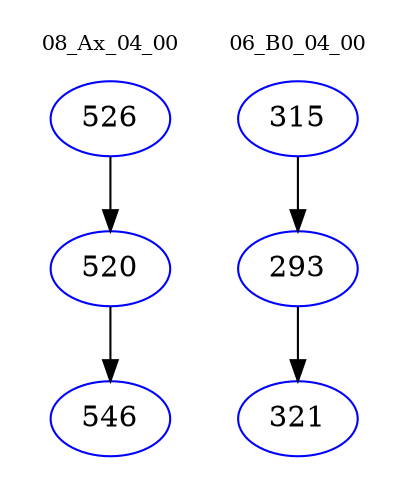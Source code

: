 digraph{
subgraph cluster_0 {
color = white
label = "08_Ax_04_00";
fontsize=10;
T0_526 [label="526", color="blue"]
T0_526 -> T0_520 [color="black"]
T0_520 [label="520", color="blue"]
T0_520 -> T0_546 [color="black"]
T0_546 [label="546", color="blue"]
}
subgraph cluster_1 {
color = white
label = "06_B0_04_00";
fontsize=10;
T1_315 [label="315", color="blue"]
T1_315 -> T1_293 [color="black"]
T1_293 [label="293", color="blue"]
T1_293 -> T1_321 [color="black"]
T1_321 [label="321", color="blue"]
}
}
